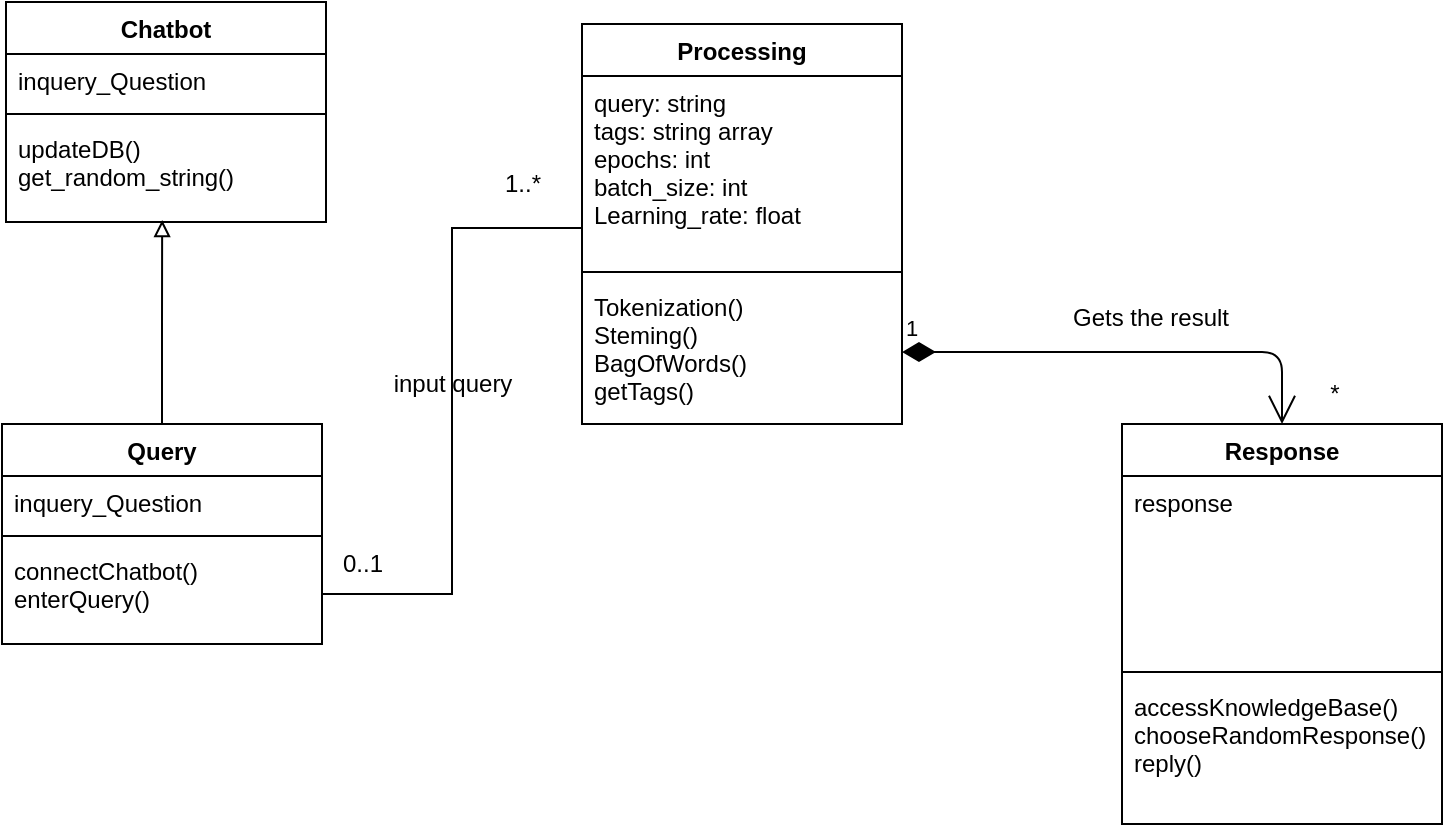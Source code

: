 <mxfile version="14.4.9" type="github">
  <diagram id="aXvW_IsibbiWYYj3BGuJ" name="Page-1">
    <mxGraphModel dx="1332" dy="802" grid="0" gridSize="10" guides="1" tooltips="1" connect="1" arrows="1" fold="1" page="1" pageScale="1" pageWidth="850" pageHeight="1100" math="0" shadow="0">
      <root>
        <mxCell id="0" />
        <mxCell id="1" parent="0" />
        <mxCell id="FnMutOkLlxp45SPG-oGJ-5" style="edgeStyle=orthogonalEdgeStyle;rounded=0;orthogonalLoop=1;jettySize=auto;html=1;entryX=0.488;entryY=0.98;entryDx=0;entryDy=0;entryPerimeter=0;endArrow=block;endFill=0;" edge="1" parent="1" source="4MYSzLjGLfBnnEb-A2lM-1" target="FnMutOkLlxp45SPG-oGJ-4">
          <mxGeometry relative="1" as="geometry" />
        </mxCell>
        <mxCell id="4MYSzLjGLfBnnEb-A2lM-1" value="Query" style="swimlane;fontStyle=1;align=center;verticalAlign=top;childLayout=stackLayout;horizontal=1;startSize=26;horizontalStack=0;resizeParent=1;resizeParentMax=0;resizeLast=0;collapsible=1;marginBottom=0;" parent="1" vertex="1">
          <mxGeometry x="80" y="340" width="160" height="110" as="geometry" />
        </mxCell>
        <mxCell id="4MYSzLjGLfBnnEb-A2lM-2" value="inquery_Question&#xa;&#xa;" style="text;strokeColor=none;fillColor=none;align=left;verticalAlign=top;spacingLeft=4;spacingRight=4;overflow=hidden;rotatable=0;points=[[0,0.5],[1,0.5]];portConstraint=eastwest;strokeWidth=20;" parent="4MYSzLjGLfBnnEb-A2lM-1" vertex="1">
          <mxGeometry y="26" width="160" height="26" as="geometry" />
        </mxCell>
        <mxCell id="4MYSzLjGLfBnnEb-A2lM-3" value="" style="line;strokeWidth=1;fillColor=none;align=left;verticalAlign=middle;spacingTop=-1;spacingLeft=3;spacingRight=3;rotatable=0;labelPosition=right;points=[];portConstraint=eastwest;" parent="4MYSzLjGLfBnnEb-A2lM-1" vertex="1">
          <mxGeometry y="52" width="160" height="8" as="geometry" />
        </mxCell>
        <mxCell id="4MYSzLjGLfBnnEb-A2lM-4" value="connectChatbot()&#xa;enterQuery()" style="text;strokeColor=none;fillColor=none;align=left;verticalAlign=top;spacingLeft=4;spacingRight=4;overflow=hidden;rotatable=0;points=[[0,0.5],[1,0.5]];portConstraint=eastwest;" parent="4MYSzLjGLfBnnEb-A2lM-1" vertex="1">
          <mxGeometry y="60" width="160" height="50" as="geometry" />
        </mxCell>
        <mxCell id="4MYSzLjGLfBnnEb-A2lM-5" value="Processing" style="swimlane;fontStyle=1;align=center;verticalAlign=top;childLayout=stackLayout;horizontal=1;startSize=26;horizontalStack=0;resizeParent=1;resizeParentMax=0;resizeLast=0;collapsible=1;marginBottom=0;" parent="1" vertex="1">
          <mxGeometry x="370" y="140" width="160" height="200" as="geometry" />
        </mxCell>
        <mxCell id="4MYSzLjGLfBnnEb-A2lM-6" value="query: string&#xa;tags: string array&#xa;epochs: int&#xa;batch_size: int&#xa;Learning_rate: float" style="text;strokeColor=none;fillColor=none;align=left;verticalAlign=top;spacingLeft=4;spacingRight=4;overflow=hidden;rotatable=0;points=[[0,0.5],[1,0.5]];portConstraint=eastwest;" parent="4MYSzLjGLfBnnEb-A2lM-5" vertex="1">
          <mxGeometry y="26" width="160" height="94" as="geometry" />
        </mxCell>
        <mxCell id="4MYSzLjGLfBnnEb-A2lM-7" value="" style="line;strokeWidth=1;fillColor=none;align=left;verticalAlign=middle;spacingTop=-1;spacingLeft=3;spacingRight=3;rotatable=0;labelPosition=right;points=[];portConstraint=eastwest;" parent="4MYSzLjGLfBnnEb-A2lM-5" vertex="1">
          <mxGeometry y="120" width="160" height="8" as="geometry" />
        </mxCell>
        <mxCell id="4MYSzLjGLfBnnEb-A2lM-8" value="Tokenization()&#xa;Steming()&#xa;BagOfWords()&#xa;getTags()" style="text;strokeColor=none;fillColor=none;align=left;verticalAlign=top;spacingLeft=4;spacingRight=4;overflow=hidden;rotatable=0;points=[[0,0.5],[1,0.5]];portConstraint=eastwest;" parent="4MYSzLjGLfBnnEb-A2lM-5" vertex="1">
          <mxGeometry y="128" width="160" height="72" as="geometry" />
        </mxCell>
        <mxCell id="4MYSzLjGLfBnnEb-A2lM-13" value="Response" style="swimlane;fontStyle=1;align=center;verticalAlign=top;childLayout=stackLayout;horizontal=1;startSize=26;horizontalStack=0;resizeParent=1;resizeParentMax=0;resizeLast=0;collapsible=1;marginBottom=0;" parent="1" vertex="1">
          <mxGeometry x="640" y="340" width="160" height="200" as="geometry" />
        </mxCell>
        <mxCell id="4MYSzLjGLfBnnEb-A2lM-14" value="response" style="text;strokeColor=none;fillColor=none;align=left;verticalAlign=top;spacingLeft=4;spacingRight=4;overflow=hidden;rotatable=0;points=[[0,0.5],[1,0.5]];portConstraint=eastwest;" parent="4MYSzLjGLfBnnEb-A2lM-13" vertex="1">
          <mxGeometry y="26" width="160" height="94" as="geometry" />
        </mxCell>
        <mxCell id="4MYSzLjGLfBnnEb-A2lM-15" value="" style="line;strokeWidth=1;fillColor=none;align=left;verticalAlign=middle;spacingTop=-1;spacingLeft=3;spacingRight=3;rotatable=0;labelPosition=right;points=[];portConstraint=eastwest;" parent="4MYSzLjGLfBnnEb-A2lM-13" vertex="1">
          <mxGeometry y="120" width="160" height="8" as="geometry" />
        </mxCell>
        <mxCell id="4MYSzLjGLfBnnEb-A2lM-16" value="accessKnowledgeBase()&#xa;chooseRandomResponse()&#xa;reply()&#xa;" style="text;strokeColor=none;fillColor=none;align=left;verticalAlign=top;spacingLeft=4;spacingRight=4;overflow=hidden;rotatable=0;points=[[0,0.5],[1,0.5]];portConstraint=eastwest;" parent="4MYSzLjGLfBnnEb-A2lM-13" vertex="1">
          <mxGeometry y="128" width="160" height="72" as="geometry" />
        </mxCell>
        <mxCell id="4MYSzLjGLfBnnEb-A2lM-17" style="edgeStyle=orthogonalEdgeStyle;rounded=0;orthogonalLoop=1;jettySize=auto;html=1;entryX=0;entryY=0.809;entryDx=0;entryDy=0;entryPerimeter=0;endArrow=none;endFill=0;" parent="1" source="4MYSzLjGLfBnnEb-A2lM-4" target="4MYSzLjGLfBnnEb-A2lM-6" edge="1">
          <mxGeometry relative="1" as="geometry" />
        </mxCell>
        <mxCell id="4MYSzLjGLfBnnEb-A2lM-18" value="0..1" style="text;html=1;align=center;verticalAlign=middle;resizable=0;points=[];autosize=1;" parent="1" vertex="1">
          <mxGeometry x="240" y="400" width="40" height="20" as="geometry" />
        </mxCell>
        <mxCell id="4MYSzLjGLfBnnEb-A2lM-19" value="input query" style="text;html=1;align=center;verticalAlign=middle;resizable=0;points=[];autosize=1;" parent="1" vertex="1">
          <mxGeometry x="270" y="310" width="70" height="20" as="geometry" />
        </mxCell>
        <mxCell id="4MYSzLjGLfBnnEb-A2lM-20" value="1..*" style="text;html=1;align=center;verticalAlign=middle;resizable=0;points=[];autosize=1;" parent="1" vertex="1">
          <mxGeometry x="325" y="210" width="30" height="20" as="geometry" />
        </mxCell>
        <mxCell id="4MYSzLjGLfBnnEb-A2lM-22" value="Gets the result" style="text;html=1;align=center;verticalAlign=middle;resizable=0;points=[];autosize=1;" parent="1" vertex="1">
          <mxGeometry x="609" y="277" width="90" height="20" as="geometry" />
        </mxCell>
        <mxCell id="FnMutOkLlxp45SPG-oGJ-1" value="Chatbot" style="swimlane;fontStyle=1;align=center;verticalAlign=top;childLayout=stackLayout;horizontal=1;startSize=26;horizontalStack=0;resizeParent=1;resizeParentMax=0;resizeLast=0;collapsible=1;marginBottom=0;" vertex="1" parent="1">
          <mxGeometry x="82" y="129" width="160" height="110" as="geometry" />
        </mxCell>
        <mxCell id="FnMutOkLlxp45SPG-oGJ-2" value="inquery_Question&#xa;&#xa;" style="text;strokeColor=none;fillColor=none;align=left;verticalAlign=top;spacingLeft=4;spacingRight=4;overflow=hidden;rotatable=0;points=[[0,0.5],[1,0.5]];portConstraint=eastwest;strokeWidth=20;" vertex="1" parent="FnMutOkLlxp45SPG-oGJ-1">
          <mxGeometry y="26" width="160" height="26" as="geometry" />
        </mxCell>
        <mxCell id="FnMutOkLlxp45SPG-oGJ-3" value="" style="line;strokeWidth=1;fillColor=none;align=left;verticalAlign=middle;spacingTop=-1;spacingLeft=3;spacingRight=3;rotatable=0;labelPosition=right;points=[];portConstraint=eastwest;" vertex="1" parent="FnMutOkLlxp45SPG-oGJ-1">
          <mxGeometry y="52" width="160" height="8" as="geometry" />
        </mxCell>
        <mxCell id="FnMutOkLlxp45SPG-oGJ-4" value="updateDB()&#xa;get_random_string()" style="text;strokeColor=none;fillColor=none;align=left;verticalAlign=top;spacingLeft=4;spacingRight=4;overflow=hidden;rotatable=0;points=[[0,0.5],[1,0.5]];portConstraint=eastwest;" vertex="1" parent="FnMutOkLlxp45SPG-oGJ-1">
          <mxGeometry y="60" width="160" height="50" as="geometry" />
        </mxCell>
        <mxCell id="FnMutOkLlxp45SPG-oGJ-6" value="*" style="text;html=1;align=center;verticalAlign=middle;resizable=0;points=[];autosize=1;" vertex="1" parent="1">
          <mxGeometry x="738" y="316" width="15" height="18" as="geometry" />
        </mxCell>
        <mxCell id="FnMutOkLlxp45SPG-oGJ-7" value="1" style="endArrow=open;html=1;endSize=12;startArrow=diamondThin;startSize=14;startFill=1;edgeStyle=orthogonalEdgeStyle;align=left;verticalAlign=bottom;entryX=0.5;entryY=0;entryDx=0;entryDy=0;" edge="1" parent="1" source="4MYSzLjGLfBnnEb-A2lM-8" target="4MYSzLjGLfBnnEb-A2lM-13">
          <mxGeometry x="-1" y="3" relative="1" as="geometry">
            <mxPoint x="530" y="304" as="sourcePoint" />
            <mxPoint x="707" y="304" as="targetPoint" />
          </mxGeometry>
        </mxCell>
      </root>
    </mxGraphModel>
  </diagram>
</mxfile>
